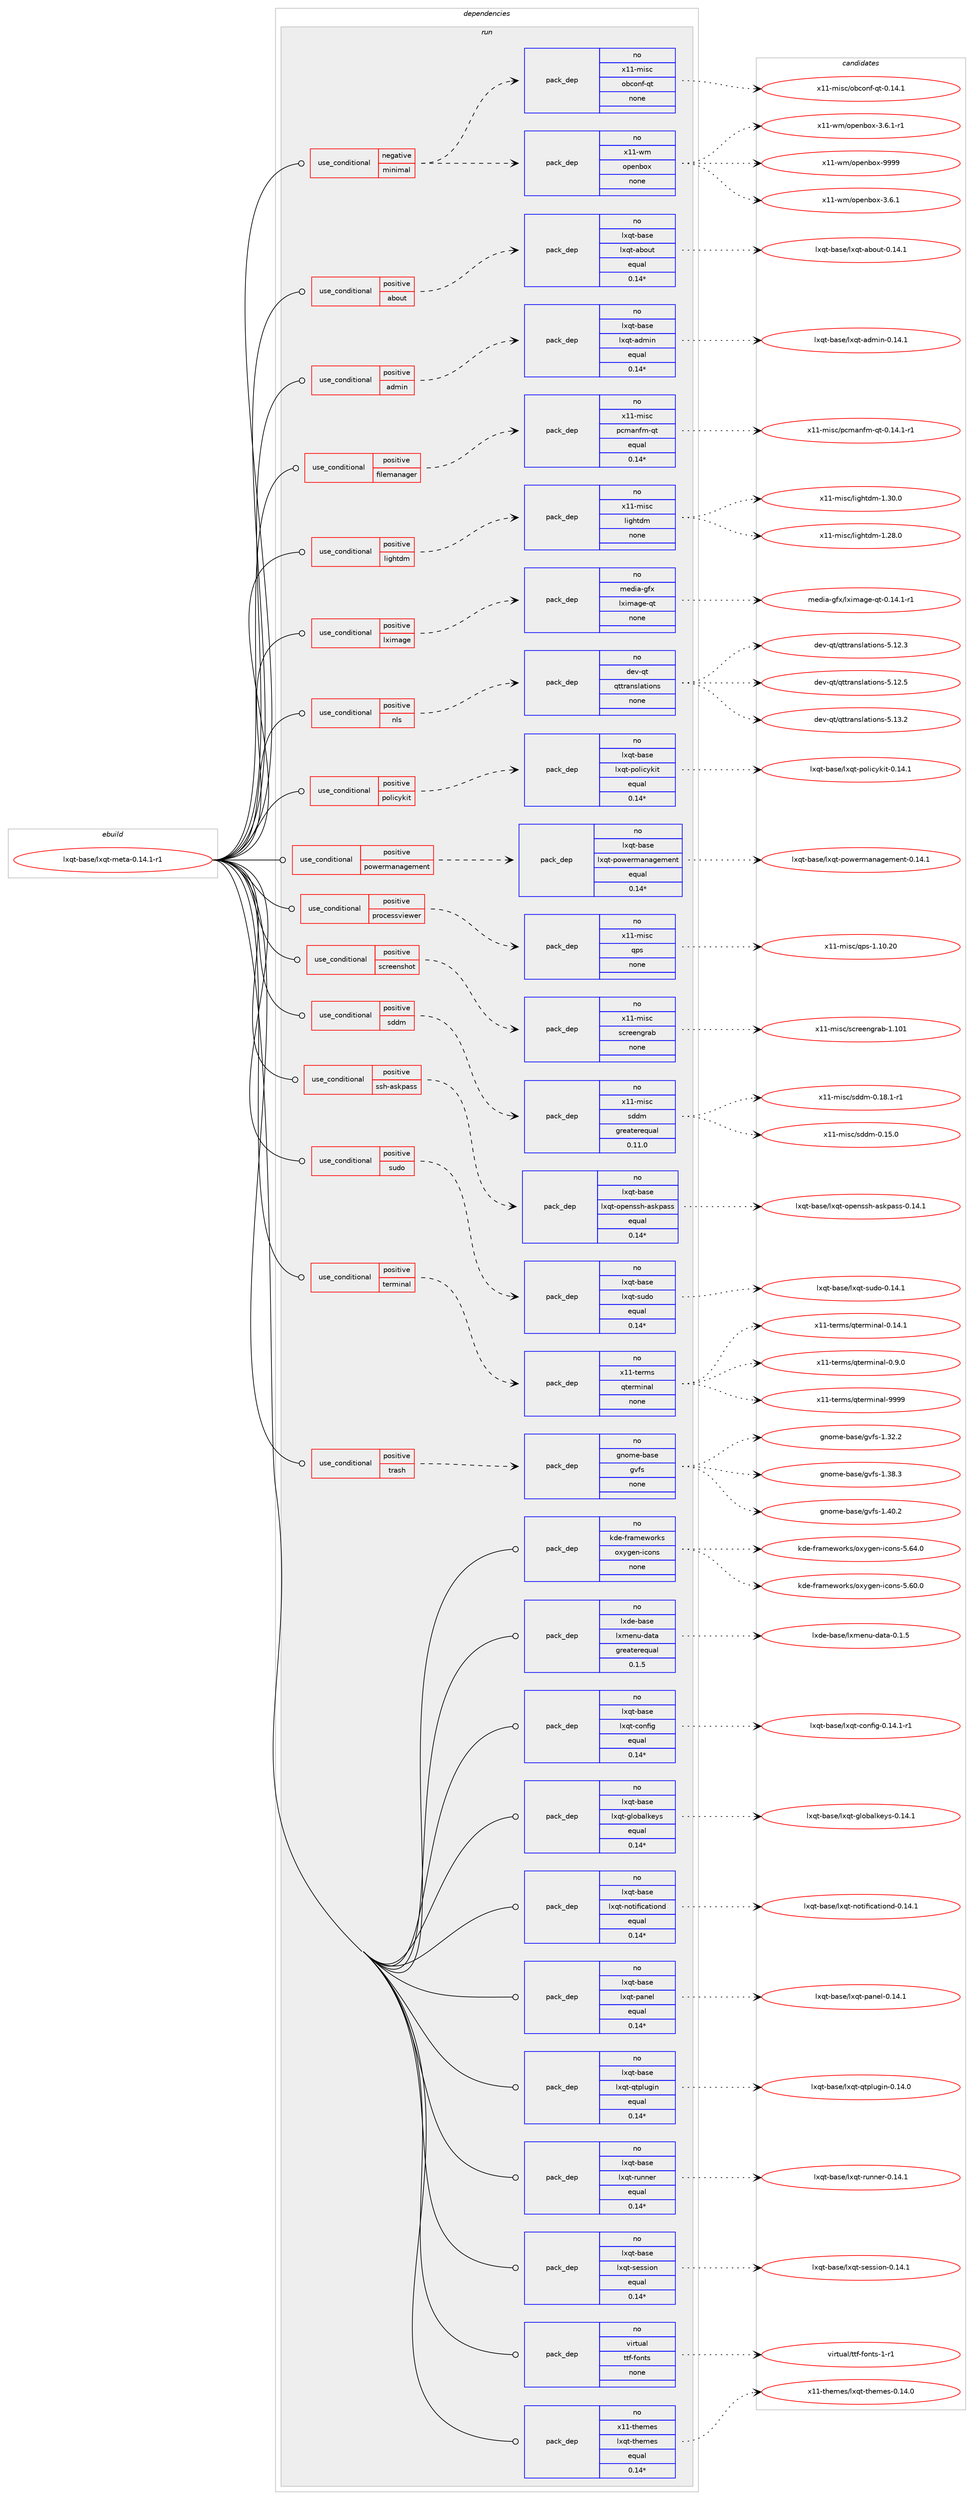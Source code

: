 digraph prolog {

# *************
# Graph options
# *************

newrank=true;
concentrate=true;
compound=true;
graph [rankdir=LR,fontname=Helvetica,fontsize=10,ranksep=1.5];#, ranksep=2.5, nodesep=0.2];
edge  [arrowhead=vee];
node  [fontname=Helvetica,fontsize=10];

# **********
# The ebuild
# **********

subgraph cluster_leftcol {
color=gray;
rank=same;
label=<<i>ebuild</i>>;
id [label="lxqt-base/lxqt-meta-0.14.1-r1", color=red, width=4, href="../lxqt-base/lxqt-meta-0.14.1-r1.svg"];
}

# ****************
# The dependencies
# ****************

subgraph cluster_midcol {
color=gray;
label=<<i>dependencies</i>>;
subgraph cluster_compile {
fillcolor="#eeeeee";
style=filled;
label=<<i>compile</i>>;
}
subgraph cluster_compileandrun {
fillcolor="#eeeeee";
style=filled;
label=<<i>compile and run</i>>;
}
subgraph cluster_run {
fillcolor="#eeeeee";
style=filled;
label=<<i>run</i>>;
subgraph cond187686 {
dependency770193 [label=<<TABLE BORDER="0" CELLBORDER="1" CELLSPACING="0" CELLPADDING="4"><TR><TD ROWSPAN="3" CELLPADDING="10">use_conditional</TD></TR><TR><TD>negative</TD></TR><TR><TD>minimal</TD></TR></TABLE>>, shape=none, color=red];
subgraph pack569188 {
dependency770194 [label=<<TABLE BORDER="0" CELLBORDER="1" CELLSPACING="0" CELLPADDING="4" WIDTH="220"><TR><TD ROWSPAN="6" CELLPADDING="30">pack_dep</TD></TR><TR><TD WIDTH="110">no</TD></TR><TR><TD>x11-wm</TD></TR><TR><TD>openbox</TD></TR><TR><TD>none</TD></TR><TR><TD></TD></TR></TABLE>>, shape=none, color=blue];
}
dependency770193:e -> dependency770194:w [weight=20,style="dashed",arrowhead="vee"];
subgraph pack569189 {
dependency770195 [label=<<TABLE BORDER="0" CELLBORDER="1" CELLSPACING="0" CELLPADDING="4" WIDTH="220"><TR><TD ROWSPAN="6" CELLPADDING="30">pack_dep</TD></TR><TR><TD WIDTH="110">no</TD></TR><TR><TD>x11-misc</TD></TR><TR><TD>obconf-qt</TD></TR><TR><TD>none</TD></TR><TR><TD></TD></TR></TABLE>>, shape=none, color=blue];
}
dependency770193:e -> dependency770195:w [weight=20,style="dashed",arrowhead="vee"];
}
id:e -> dependency770193:w [weight=20,style="solid",arrowhead="odot"];
subgraph cond187687 {
dependency770196 [label=<<TABLE BORDER="0" CELLBORDER="1" CELLSPACING="0" CELLPADDING="4"><TR><TD ROWSPAN="3" CELLPADDING="10">use_conditional</TD></TR><TR><TD>positive</TD></TR><TR><TD>about</TD></TR></TABLE>>, shape=none, color=red];
subgraph pack569190 {
dependency770197 [label=<<TABLE BORDER="0" CELLBORDER="1" CELLSPACING="0" CELLPADDING="4" WIDTH="220"><TR><TD ROWSPAN="6" CELLPADDING="30">pack_dep</TD></TR><TR><TD WIDTH="110">no</TD></TR><TR><TD>lxqt-base</TD></TR><TR><TD>lxqt-about</TD></TR><TR><TD>equal</TD></TR><TR><TD>0.14*</TD></TR></TABLE>>, shape=none, color=blue];
}
dependency770196:e -> dependency770197:w [weight=20,style="dashed",arrowhead="vee"];
}
id:e -> dependency770196:w [weight=20,style="solid",arrowhead="odot"];
subgraph cond187688 {
dependency770198 [label=<<TABLE BORDER="0" CELLBORDER="1" CELLSPACING="0" CELLPADDING="4"><TR><TD ROWSPAN="3" CELLPADDING="10">use_conditional</TD></TR><TR><TD>positive</TD></TR><TR><TD>admin</TD></TR></TABLE>>, shape=none, color=red];
subgraph pack569191 {
dependency770199 [label=<<TABLE BORDER="0" CELLBORDER="1" CELLSPACING="0" CELLPADDING="4" WIDTH="220"><TR><TD ROWSPAN="6" CELLPADDING="30">pack_dep</TD></TR><TR><TD WIDTH="110">no</TD></TR><TR><TD>lxqt-base</TD></TR><TR><TD>lxqt-admin</TD></TR><TR><TD>equal</TD></TR><TR><TD>0.14*</TD></TR></TABLE>>, shape=none, color=blue];
}
dependency770198:e -> dependency770199:w [weight=20,style="dashed",arrowhead="vee"];
}
id:e -> dependency770198:w [weight=20,style="solid",arrowhead="odot"];
subgraph cond187689 {
dependency770200 [label=<<TABLE BORDER="0" CELLBORDER="1" CELLSPACING="0" CELLPADDING="4"><TR><TD ROWSPAN="3" CELLPADDING="10">use_conditional</TD></TR><TR><TD>positive</TD></TR><TR><TD>filemanager</TD></TR></TABLE>>, shape=none, color=red];
subgraph pack569192 {
dependency770201 [label=<<TABLE BORDER="0" CELLBORDER="1" CELLSPACING="0" CELLPADDING="4" WIDTH="220"><TR><TD ROWSPAN="6" CELLPADDING="30">pack_dep</TD></TR><TR><TD WIDTH="110">no</TD></TR><TR><TD>x11-misc</TD></TR><TR><TD>pcmanfm-qt</TD></TR><TR><TD>equal</TD></TR><TR><TD>0.14*</TD></TR></TABLE>>, shape=none, color=blue];
}
dependency770200:e -> dependency770201:w [weight=20,style="dashed",arrowhead="vee"];
}
id:e -> dependency770200:w [weight=20,style="solid",arrowhead="odot"];
subgraph cond187690 {
dependency770202 [label=<<TABLE BORDER="0" CELLBORDER="1" CELLSPACING="0" CELLPADDING="4"><TR><TD ROWSPAN="3" CELLPADDING="10">use_conditional</TD></TR><TR><TD>positive</TD></TR><TR><TD>lightdm</TD></TR></TABLE>>, shape=none, color=red];
subgraph pack569193 {
dependency770203 [label=<<TABLE BORDER="0" CELLBORDER="1" CELLSPACING="0" CELLPADDING="4" WIDTH="220"><TR><TD ROWSPAN="6" CELLPADDING="30">pack_dep</TD></TR><TR><TD WIDTH="110">no</TD></TR><TR><TD>x11-misc</TD></TR><TR><TD>lightdm</TD></TR><TR><TD>none</TD></TR><TR><TD></TD></TR></TABLE>>, shape=none, color=blue];
}
dependency770202:e -> dependency770203:w [weight=20,style="dashed",arrowhead="vee"];
}
id:e -> dependency770202:w [weight=20,style="solid",arrowhead="odot"];
subgraph cond187691 {
dependency770204 [label=<<TABLE BORDER="0" CELLBORDER="1" CELLSPACING="0" CELLPADDING="4"><TR><TD ROWSPAN="3" CELLPADDING="10">use_conditional</TD></TR><TR><TD>positive</TD></TR><TR><TD>lximage</TD></TR></TABLE>>, shape=none, color=red];
subgraph pack569194 {
dependency770205 [label=<<TABLE BORDER="0" CELLBORDER="1" CELLSPACING="0" CELLPADDING="4" WIDTH="220"><TR><TD ROWSPAN="6" CELLPADDING="30">pack_dep</TD></TR><TR><TD WIDTH="110">no</TD></TR><TR><TD>media-gfx</TD></TR><TR><TD>lximage-qt</TD></TR><TR><TD>none</TD></TR><TR><TD></TD></TR></TABLE>>, shape=none, color=blue];
}
dependency770204:e -> dependency770205:w [weight=20,style="dashed",arrowhead="vee"];
}
id:e -> dependency770204:w [weight=20,style="solid",arrowhead="odot"];
subgraph cond187692 {
dependency770206 [label=<<TABLE BORDER="0" CELLBORDER="1" CELLSPACING="0" CELLPADDING="4"><TR><TD ROWSPAN="3" CELLPADDING="10">use_conditional</TD></TR><TR><TD>positive</TD></TR><TR><TD>nls</TD></TR></TABLE>>, shape=none, color=red];
subgraph pack569195 {
dependency770207 [label=<<TABLE BORDER="0" CELLBORDER="1" CELLSPACING="0" CELLPADDING="4" WIDTH="220"><TR><TD ROWSPAN="6" CELLPADDING="30">pack_dep</TD></TR><TR><TD WIDTH="110">no</TD></TR><TR><TD>dev-qt</TD></TR><TR><TD>qttranslations</TD></TR><TR><TD>none</TD></TR><TR><TD></TD></TR></TABLE>>, shape=none, color=blue];
}
dependency770206:e -> dependency770207:w [weight=20,style="dashed",arrowhead="vee"];
}
id:e -> dependency770206:w [weight=20,style="solid",arrowhead="odot"];
subgraph cond187693 {
dependency770208 [label=<<TABLE BORDER="0" CELLBORDER="1" CELLSPACING="0" CELLPADDING="4"><TR><TD ROWSPAN="3" CELLPADDING="10">use_conditional</TD></TR><TR><TD>positive</TD></TR><TR><TD>policykit</TD></TR></TABLE>>, shape=none, color=red];
subgraph pack569196 {
dependency770209 [label=<<TABLE BORDER="0" CELLBORDER="1" CELLSPACING="0" CELLPADDING="4" WIDTH="220"><TR><TD ROWSPAN="6" CELLPADDING="30">pack_dep</TD></TR><TR><TD WIDTH="110">no</TD></TR><TR><TD>lxqt-base</TD></TR><TR><TD>lxqt-policykit</TD></TR><TR><TD>equal</TD></TR><TR><TD>0.14*</TD></TR></TABLE>>, shape=none, color=blue];
}
dependency770208:e -> dependency770209:w [weight=20,style="dashed",arrowhead="vee"];
}
id:e -> dependency770208:w [weight=20,style="solid",arrowhead="odot"];
subgraph cond187694 {
dependency770210 [label=<<TABLE BORDER="0" CELLBORDER="1" CELLSPACING="0" CELLPADDING="4"><TR><TD ROWSPAN="3" CELLPADDING="10">use_conditional</TD></TR><TR><TD>positive</TD></TR><TR><TD>powermanagement</TD></TR></TABLE>>, shape=none, color=red];
subgraph pack569197 {
dependency770211 [label=<<TABLE BORDER="0" CELLBORDER="1" CELLSPACING="0" CELLPADDING="4" WIDTH="220"><TR><TD ROWSPAN="6" CELLPADDING="30">pack_dep</TD></TR><TR><TD WIDTH="110">no</TD></TR><TR><TD>lxqt-base</TD></TR><TR><TD>lxqt-powermanagement</TD></TR><TR><TD>equal</TD></TR><TR><TD>0.14*</TD></TR></TABLE>>, shape=none, color=blue];
}
dependency770210:e -> dependency770211:w [weight=20,style="dashed",arrowhead="vee"];
}
id:e -> dependency770210:w [weight=20,style="solid",arrowhead="odot"];
subgraph cond187695 {
dependency770212 [label=<<TABLE BORDER="0" CELLBORDER="1" CELLSPACING="0" CELLPADDING="4"><TR><TD ROWSPAN="3" CELLPADDING="10">use_conditional</TD></TR><TR><TD>positive</TD></TR><TR><TD>processviewer</TD></TR></TABLE>>, shape=none, color=red];
subgraph pack569198 {
dependency770213 [label=<<TABLE BORDER="0" CELLBORDER="1" CELLSPACING="0" CELLPADDING="4" WIDTH="220"><TR><TD ROWSPAN="6" CELLPADDING="30">pack_dep</TD></TR><TR><TD WIDTH="110">no</TD></TR><TR><TD>x11-misc</TD></TR><TR><TD>qps</TD></TR><TR><TD>none</TD></TR><TR><TD></TD></TR></TABLE>>, shape=none, color=blue];
}
dependency770212:e -> dependency770213:w [weight=20,style="dashed",arrowhead="vee"];
}
id:e -> dependency770212:w [weight=20,style="solid",arrowhead="odot"];
subgraph cond187696 {
dependency770214 [label=<<TABLE BORDER="0" CELLBORDER="1" CELLSPACING="0" CELLPADDING="4"><TR><TD ROWSPAN="3" CELLPADDING="10">use_conditional</TD></TR><TR><TD>positive</TD></TR><TR><TD>screenshot</TD></TR></TABLE>>, shape=none, color=red];
subgraph pack569199 {
dependency770215 [label=<<TABLE BORDER="0" CELLBORDER="1" CELLSPACING="0" CELLPADDING="4" WIDTH="220"><TR><TD ROWSPAN="6" CELLPADDING="30">pack_dep</TD></TR><TR><TD WIDTH="110">no</TD></TR><TR><TD>x11-misc</TD></TR><TR><TD>screengrab</TD></TR><TR><TD>none</TD></TR><TR><TD></TD></TR></TABLE>>, shape=none, color=blue];
}
dependency770214:e -> dependency770215:w [weight=20,style="dashed",arrowhead="vee"];
}
id:e -> dependency770214:w [weight=20,style="solid",arrowhead="odot"];
subgraph cond187697 {
dependency770216 [label=<<TABLE BORDER="0" CELLBORDER="1" CELLSPACING="0" CELLPADDING="4"><TR><TD ROWSPAN="3" CELLPADDING="10">use_conditional</TD></TR><TR><TD>positive</TD></TR><TR><TD>sddm</TD></TR></TABLE>>, shape=none, color=red];
subgraph pack569200 {
dependency770217 [label=<<TABLE BORDER="0" CELLBORDER="1" CELLSPACING="0" CELLPADDING="4" WIDTH="220"><TR><TD ROWSPAN="6" CELLPADDING="30">pack_dep</TD></TR><TR><TD WIDTH="110">no</TD></TR><TR><TD>x11-misc</TD></TR><TR><TD>sddm</TD></TR><TR><TD>greaterequal</TD></TR><TR><TD>0.11.0</TD></TR></TABLE>>, shape=none, color=blue];
}
dependency770216:e -> dependency770217:w [weight=20,style="dashed",arrowhead="vee"];
}
id:e -> dependency770216:w [weight=20,style="solid",arrowhead="odot"];
subgraph cond187698 {
dependency770218 [label=<<TABLE BORDER="0" CELLBORDER="1" CELLSPACING="0" CELLPADDING="4"><TR><TD ROWSPAN="3" CELLPADDING="10">use_conditional</TD></TR><TR><TD>positive</TD></TR><TR><TD>ssh-askpass</TD></TR></TABLE>>, shape=none, color=red];
subgraph pack569201 {
dependency770219 [label=<<TABLE BORDER="0" CELLBORDER="1" CELLSPACING="0" CELLPADDING="4" WIDTH="220"><TR><TD ROWSPAN="6" CELLPADDING="30">pack_dep</TD></TR><TR><TD WIDTH="110">no</TD></TR><TR><TD>lxqt-base</TD></TR><TR><TD>lxqt-openssh-askpass</TD></TR><TR><TD>equal</TD></TR><TR><TD>0.14*</TD></TR></TABLE>>, shape=none, color=blue];
}
dependency770218:e -> dependency770219:w [weight=20,style="dashed",arrowhead="vee"];
}
id:e -> dependency770218:w [weight=20,style="solid",arrowhead="odot"];
subgraph cond187699 {
dependency770220 [label=<<TABLE BORDER="0" CELLBORDER="1" CELLSPACING="0" CELLPADDING="4"><TR><TD ROWSPAN="3" CELLPADDING="10">use_conditional</TD></TR><TR><TD>positive</TD></TR><TR><TD>sudo</TD></TR></TABLE>>, shape=none, color=red];
subgraph pack569202 {
dependency770221 [label=<<TABLE BORDER="0" CELLBORDER="1" CELLSPACING="0" CELLPADDING="4" WIDTH="220"><TR><TD ROWSPAN="6" CELLPADDING="30">pack_dep</TD></TR><TR><TD WIDTH="110">no</TD></TR><TR><TD>lxqt-base</TD></TR><TR><TD>lxqt-sudo</TD></TR><TR><TD>equal</TD></TR><TR><TD>0.14*</TD></TR></TABLE>>, shape=none, color=blue];
}
dependency770220:e -> dependency770221:w [weight=20,style="dashed",arrowhead="vee"];
}
id:e -> dependency770220:w [weight=20,style="solid",arrowhead="odot"];
subgraph cond187700 {
dependency770222 [label=<<TABLE BORDER="0" CELLBORDER="1" CELLSPACING="0" CELLPADDING="4"><TR><TD ROWSPAN="3" CELLPADDING="10">use_conditional</TD></TR><TR><TD>positive</TD></TR><TR><TD>terminal</TD></TR></TABLE>>, shape=none, color=red];
subgraph pack569203 {
dependency770223 [label=<<TABLE BORDER="0" CELLBORDER="1" CELLSPACING="0" CELLPADDING="4" WIDTH="220"><TR><TD ROWSPAN="6" CELLPADDING="30">pack_dep</TD></TR><TR><TD WIDTH="110">no</TD></TR><TR><TD>x11-terms</TD></TR><TR><TD>qterminal</TD></TR><TR><TD>none</TD></TR><TR><TD></TD></TR></TABLE>>, shape=none, color=blue];
}
dependency770222:e -> dependency770223:w [weight=20,style="dashed",arrowhead="vee"];
}
id:e -> dependency770222:w [weight=20,style="solid",arrowhead="odot"];
subgraph cond187701 {
dependency770224 [label=<<TABLE BORDER="0" CELLBORDER="1" CELLSPACING="0" CELLPADDING="4"><TR><TD ROWSPAN="3" CELLPADDING="10">use_conditional</TD></TR><TR><TD>positive</TD></TR><TR><TD>trash</TD></TR></TABLE>>, shape=none, color=red];
subgraph pack569204 {
dependency770225 [label=<<TABLE BORDER="0" CELLBORDER="1" CELLSPACING="0" CELLPADDING="4" WIDTH="220"><TR><TD ROWSPAN="6" CELLPADDING="30">pack_dep</TD></TR><TR><TD WIDTH="110">no</TD></TR><TR><TD>gnome-base</TD></TR><TR><TD>gvfs</TD></TR><TR><TD>none</TD></TR><TR><TD></TD></TR></TABLE>>, shape=none, color=blue];
}
dependency770224:e -> dependency770225:w [weight=20,style="dashed",arrowhead="vee"];
}
id:e -> dependency770224:w [weight=20,style="solid",arrowhead="odot"];
subgraph pack569205 {
dependency770226 [label=<<TABLE BORDER="0" CELLBORDER="1" CELLSPACING="0" CELLPADDING="4" WIDTH="220"><TR><TD ROWSPAN="6" CELLPADDING="30">pack_dep</TD></TR><TR><TD WIDTH="110">no</TD></TR><TR><TD>kde-frameworks</TD></TR><TR><TD>oxygen-icons</TD></TR><TR><TD>none</TD></TR><TR><TD></TD></TR></TABLE>>, shape=none, color=blue];
}
id:e -> dependency770226:w [weight=20,style="solid",arrowhead="odot"];
subgraph pack569206 {
dependency770227 [label=<<TABLE BORDER="0" CELLBORDER="1" CELLSPACING="0" CELLPADDING="4" WIDTH="220"><TR><TD ROWSPAN="6" CELLPADDING="30">pack_dep</TD></TR><TR><TD WIDTH="110">no</TD></TR><TR><TD>lxde-base</TD></TR><TR><TD>lxmenu-data</TD></TR><TR><TD>greaterequal</TD></TR><TR><TD>0.1.5</TD></TR></TABLE>>, shape=none, color=blue];
}
id:e -> dependency770227:w [weight=20,style="solid",arrowhead="odot"];
subgraph pack569207 {
dependency770228 [label=<<TABLE BORDER="0" CELLBORDER="1" CELLSPACING="0" CELLPADDING="4" WIDTH="220"><TR><TD ROWSPAN="6" CELLPADDING="30">pack_dep</TD></TR><TR><TD WIDTH="110">no</TD></TR><TR><TD>lxqt-base</TD></TR><TR><TD>lxqt-config</TD></TR><TR><TD>equal</TD></TR><TR><TD>0.14*</TD></TR></TABLE>>, shape=none, color=blue];
}
id:e -> dependency770228:w [weight=20,style="solid",arrowhead="odot"];
subgraph pack569208 {
dependency770229 [label=<<TABLE BORDER="0" CELLBORDER="1" CELLSPACING="0" CELLPADDING="4" WIDTH="220"><TR><TD ROWSPAN="6" CELLPADDING="30">pack_dep</TD></TR><TR><TD WIDTH="110">no</TD></TR><TR><TD>lxqt-base</TD></TR><TR><TD>lxqt-globalkeys</TD></TR><TR><TD>equal</TD></TR><TR><TD>0.14*</TD></TR></TABLE>>, shape=none, color=blue];
}
id:e -> dependency770229:w [weight=20,style="solid",arrowhead="odot"];
subgraph pack569209 {
dependency770230 [label=<<TABLE BORDER="0" CELLBORDER="1" CELLSPACING="0" CELLPADDING="4" WIDTH="220"><TR><TD ROWSPAN="6" CELLPADDING="30">pack_dep</TD></TR><TR><TD WIDTH="110">no</TD></TR><TR><TD>lxqt-base</TD></TR><TR><TD>lxqt-notificationd</TD></TR><TR><TD>equal</TD></TR><TR><TD>0.14*</TD></TR></TABLE>>, shape=none, color=blue];
}
id:e -> dependency770230:w [weight=20,style="solid",arrowhead="odot"];
subgraph pack569210 {
dependency770231 [label=<<TABLE BORDER="0" CELLBORDER="1" CELLSPACING="0" CELLPADDING="4" WIDTH="220"><TR><TD ROWSPAN="6" CELLPADDING="30">pack_dep</TD></TR><TR><TD WIDTH="110">no</TD></TR><TR><TD>lxqt-base</TD></TR><TR><TD>lxqt-panel</TD></TR><TR><TD>equal</TD></TR><TR><TD>0.14*</TD></TR></TABLE>>, shape=none, color=blue];
}
id:e -> dependency770231:w [weight=20,style="solid",arrowhead="odot"];
subgraph pack569211 {
dependency770232 [label=<<TABLE BORDER="0" CELLBORDER="1" CELLSPACING="0" CELLPADDING="4" WIDTH="220"><TR><TD ROWSPAN="6" CELLPADDING="30">pack_dep</TD></TR><TR><TD WIDTH="110">no</TD></TR><TR><TD>lxqt-base</TD></TR><TR><TD>lxqt-qtplugin</TD></TR><TR><TD>equal</TD></TR><TR><TD>0.14*</TD></TR></TABLE>>, shape=none, color=blue];
}
id:e -> dependency770232:w [weight=20,style="solid",arrowhead="odot"];
subgraph pack569212 {
dependency770233 [label=<<TABLE BORDER="0" CELLBORDER="1" CELLSPACING="0" CELLPADDING="4" WIDTH="220"><TR><TD ROWSPAN="6" CELLPADDING="30">pack_dep</TD></TR><TR><TD WIDTH="110">no</TD></TR><TR><TD>lxqt-base</TD></TR><TR><TD>lxqt-runner</TD></TR><TR><TD>equal</TD></TR><TR><TD>0.14*</TD></TR></TABLE>>, shape=none, color=blue];
}
id:e -> dependency770233:w [weight=20,style="solid",arrowhead="odot"];
subgraph pack569213 {
dependency770234 [label=<<TABLE BORDER="0" CELLBORDER="1" CELLSPACING="0" CELLPADDING="4" WIDTH="220"><TR><TD ROWSPAN="6" CELLPADDING="30">pack_dep</TD></TR><TR><TD WIDTH="110">no</TD></TR><TR><TD>lxqt-base</TD></TR><TR><TD>lxqt-session</TD></TR><TR><TD>equal</TD></TR><TR><TD>0.14*</TD></TR></TABLE>>, shape=none, color=blue];
}
id:e -> dependency770234:w [weight=20,style="solid",arrowhead="odot"];
subgraph pack569214 {
dependency770235 [label=<<TABLE BORDER="0" CELLBORDER="1" CELLSPACING="0" CELLPADDING="4" WIDTH="220"><TR><TD ROWSPAN="6" CELLPADDING="30">pack_dep</TD></TR><TR><TD WIDTH="110">no</TD></TR><TR><TD>virtual</TD></TR><TR><TD>ttf-fonts</TD></TR><TR><TD>none</TD></TR><TR><TD></TD></TR></TABLE>>, shape=none, color=blue];
}
id:e -> dependency770235:w [weight=20,style="solid",arrowhead="odot"];
subgraph pack569215 {
dependency770236 [label=<<TABLE BORDER="0" CELLBORDER="1" CELLSPACING="0" CELLPADDING="4" WIDTH="220"><TR><TD ROWSPAN="6" CELLPADDING="30">pack_dep</TD></TR><TR><TD WIDTH="110">no</TD></TR><TR><TD>x11-themes</TD></TR><TR><TD>lxqt-themes</TD></TR><TR><TD>equal</TD></TR><TR><TD>0.14*</TD></TR></TABLE>>, shape=none, color=blue];
}
id:e -> dependency770236:w [weight=20,style="solid",arrowhead="odot"];
}
}

# **************
# The candidates
# **************

subgraph cluster_choices {
rank=same;
color=gray;
label=<<i>candidates</i>>;

subgraph choice569188 {
color=black;
nodesep=1;
choice1204949451191094711111210111098111120455146544649 [label="x11-wm/openbox-3.6.1", color=red, width=4,href="../x11-wm/openbox-3.6.1.svg"];
choice12049494511910947111112101110981111204551465446494511449 [label="x11-wm/openbox-3.6.1-r1", color=red, width=4,href="../x11-wm/openbox-3.6.1-r1.svg"];
choice12049494511910947111112101110981111204557575757 [label="x11-wm/openbox-9999", color=red, width=4,href="../x11-wm/openbox-9999.svg"];
dependency770194:e -> choice1204949451191094711111210111098111120455146544649:w [style=dotted,weight="100"];
dependency770194:e -> choice12049494511910947111112101110981111204551465446494511449:w [style=dotted,weight="100"];
dependency770194:e -> choice12049494511910947111112101110981111204557575757:w [style=dotted,weight="100"];
}
subgraph choice569189 {
color=black;
nodesep=1;
choice120494945109105115994711198991111101024511311645484649524649 [label="x11-misc/obconf-qt-0.14.1", color=red, width=4,href="../x11-misc/obconf-qt-0.14.1.svg"];
dependency770195:e -> choice120494945109105115994711198991111101024511311645484649524649:w [style=dotted,weight="100"];
}
subgraph choice569190 {
color=black;
nodesep=1;
choice1081201131164598971151014710812011311645979811111711645484649524649 [label="lxqt-base/lxqt-about-0.14.1", color=red, width=4,href="../lxqt-base/lxqt-about-0.14.1.svg"];
dependency770197:e -> choice1081201131164598971151014710812011311645979811111711645484649524649:w [style=dotted,weight="100"];
}
subgraph choice569191 {
color=black;
nodesep=1;
choice10812011311645989711510147108120113116459710010910511045484649524649 [label="lxqt-base/lxqt-admin-0.14.1", color=red, width=4,href="../lxqt-base/lxqt-admin-0.14.1.svg"];
dependency770199:e -> choice10812011311645989711510147108120113116459710010910511045484649524649:w [style=dotted,weight="100"];
}
subgraph choice569192 {
color=black;
nodesep=1;
choice1204949451091051159947112991099711010210945113116454846495246494511449 [label="x11-misc/pcmanfm-qt-0.14.1-r1", color=red, width=4,href="../x11-misc/pcmanfm-qt-0.14.1-r1.svg"];
dependency770201:e -> choice1204949451091051159947112991099711010210945113116454846495246494511449:w [style=dotted,weight="100"];
}
subgraph choice569193 {
color=black;
nodesep=1;
choice120494945109105115994710810510310411610010945494650564648 [label="x11-misc/lightdm-1.28.0", color=red, width=4,href="../x11-misc/lightdm-1.28.0.svg"];
choice120494945109105115994710810510310411610010945494651484648 [label="x11-misc/lightdm-1.30.0", color=red, width=4,href="../x11-misc/lightdm-1.30.0.svg"];
dependency770203:e -> choice120494945109105115994710810510310411610010945494650564648:w [style=dotted,weight="100"];
dependency770203:e -> choice120494945109105115994710810510310411610010945494651484648:w [style=dotted,weight="100"];
}
subgraph choice569194 {
color=black;
nodesep=1;
choice1091011001059745103102120471081201051099710310145113116454846495246494511449 [label="media-gfx/lximage-qt-0.14.1-r1", color=red, width=4,href="../media-gfx/lximage-qt-0.14.1-r1.svg"];
dependency770205:e -> choice1091011001059745103102120471081201051099710310145113116454846495246494511449:w [style=dotted,weight="100"];
}
subgraph choice569195 {
color=black;
nodesep=1;
choice1001011184511311647113116116114971101151089711610511111011545534649504651 [label="dev-qt/qttranslations-5.12.3", color=red, width=4,href="../dev-qt/qttranslations-5.12.3.svg"];
choice1001011184511311647113116116114971101151089711610511111011545534649504653 [label="dev-qt/qttranslations-5.12.5", color=red, width=4,href="../dev-qt/qttranslations-5.12.5.svg"];
choice1001011184511311647113116116114971101151089711610511111011545534649514650 [label="dev-qt/qttranslations-5.13.2", color=red, width=4,href="../dev-qt/qttranslations-5.13.2.svg"];
dependency770207:e -> choice1001011184511311647113116116114971101151089711610511111011545534649504651:w [style=dotted,weight="100"];
dependency770207:e -> choice1001011184511311647113116116114971101151089711610511111011545534649504653:w [style=dotted,weight="100"];
dependency770207:e -> choice1001011184511311647113116116114971101151089711610511111011545534649514650:w [style=dotted,weight="100"];
}
subgraph choice569196 {
color=black;
nodesep=1;
choice10812011311645989711510147108120113116451121111081059912110710511645484649524649 [label="lxqt-base/lxqt-policykit-0.14.1", color=red, width=4,href="../lxqt-base/lxqt-policykit-0.14.1.svg"];
dependency770209:e -> choice10812011311645989711510147108120113116451121111081059912110710511645484649524649:w [style=dotted,weight="100"];
}
subgraph choice569197 {
color=black;
nodesep=1;
choice1081201131164598971151014710812011311645112111119101114109971109710310110910111011645484649524649 [label="lxqt-base/lxqt-powermanagement-0.14.1", color=red, width=4,href="../lxqt-base/lxqt-powermanagement-0.14.1.svg"];
dependency770211:e -> choice1081201131164598971151014710812011311645112111119101114109971109710310110910111011645484649524649:w [style=dotted,weight="100"];
}
subgraph choice569198 {
color=black;
nodesep=1;
choice12049494510910511599471131121154549464948465048 [label="x11-misc/qps-1.10.20", color=red, width=4,href="../x11-misc/qps-1.10.20.svg"];
dependency770213:e -> choice12049494510910511599471131121154549464948465048:w [style=dotted,weight="100"];
}
subgraph choice569199 {
color=black;
nodesep=1;
choice1204949451091051159947115991141011011101031149798454946494849 [label="x11-misc/screengrab-1.101", color=red, width=4,href="../x11-misc/screengrab-1.101.svg"];
dependency770215:e -> choice1204949451091051159947115991141011011101031149798454946494849:w [style=dotted,weight="100"];
}
subgraph choice569200 {
color=black;
nodesep=1;
choice120494945109105115994711510010010945484649534648 [label="x11-misc/sddm-0.15.0", color=red, width=4,href="../x11-misc/sddm-0.15.0.svg"];
choice1204949451091051159947115100100109454846495646494511449 [label="x11-misc/sddm-0.18.1-r1", color=red, width=4,href="../x11-misc/sddm-0.18.1-r1.svg"];
dependency770217:e -> choice120494945109105115994711510010010945484649534648:w [style=dotted,weight="100"];
dependency770217:e -> choice1204949451091051159947115100100109454846495646494511449:w [style=dotted,weight="100"];
}
subgraph choice569201 {
color=black;
nodesep=1;
choice108120113116459897115101471081201131164511111210111011511510445971151071129711511545484649524649 [label="lxqt-base/lxqt-openssh-askpass-0.14.1", color=red, width=4,href="../lxqt-base/lxqt-openssh-askpass-0.14.1.svg"];
dependency770219:e -> choice108120113116459897115101471081201131164511111210111011511510445971151071129711511545484649524649:w [style=dotted,weight="100"];
}
subgraph choice569202 {
color=black;
nodesep=1;
choice108120113116459897115101471081201131164511511710011145484649524649 [label="lxqt-base/lxqt-sudo-0.14.1", color=red, width=4,href="../lxqt-base/lxqt-sudo-0.14.1.svg"];
dependency770221:e -> choice108120113116459897115101471081201131164511511710011145484649524649:w [style=dotted,weight="100"];
}
subgraph choice569203 {
color=black;
nodesep=1;
choice120494945116101114109115471131161011141091051109710845484649524649 [label="x11-terms/qterminal-0.14.1", color=red, width=4,href="../x11-terms/qterminal-0.14.1.svg"];
choice1204949451161011141091154711311610111410910511097108454846574648 [label="x11-terms/qterminal-0.9.0", color=red, width=4,href="../x11-terms/qterminal-0.9.0.svg"];
choice12049494511610111410911547113116101114109105110971084557575757 [label="x11-terms/qterminal-9999", color=red, width=4,href="../x11-terms/qterminal-9999.svg"];
dependency770223:e -> choice120494945116101114109115471131161011141091051109710845484649524649:w [style=dotted,weight="100"];
dependency770223:e -> choice1204949451161011141091154711311610111410910511097108454846574648:w [style=dotted,weight="100"];
dependency770223:e -> choice12049494511610111410911547113116101114109105110971084557575757:w [style=dotted,weight="100"];
}
subgraph choice569204 {
color=black;
nodesep=1;
choice1031101111091014598971151014710311810211545494651504650 [label="gnome-base/gvfs-1.32.2", color=red, width=4,href="../gnome-base/gvfs-1.32.2.svg"];
choice1031101111091014598971151014710311810211545494651564651 [label="gnome-base/gvfs-1.38.3", color=red, width=4,href="../gnome-base/gvfs-1.38.3.svg"];
choice1031101111091014598971151014710311810211545494652484650 [label="gnome-base/gvfs-1.40.2", color=red, width=4,href="../gnome-base/gvfs-1.40.2.svg"];
dependency770225:e -> choice1031101111091014598971151014710311810211545494651504650:w [style=dotted,weight="100"];
dependency770225:e -> choice1031101111091014598971151014710311810211545494651564651:w [style=dotted,weight="100"];
dependency770225:e -> choice1031101111091014598971151014710311810211545494652484650:w [style=dotted,weight="100"];
}
subgraph choice569205 {
color=black;
nodesep=1;
choice107100101451021149710910111911111410711547111120121103101110451059911111011545534654484648 [label="kde-frameworks/oxygen-icons-5.60.0", color=red, width=4,href="../kde-frameworks/oxygen-icons-5.60.0.svg"];
choice107100101451021149710910111911111410711547111120121103101110451059911111011545534654524648 [label="kde-frameworks/oxygen-icons-5.64.0", color=red, width=4,href="../kde-frameworks/oxygen-icons-5.64.0.svg"];
dependency770226:e -> choice107100101451021149710910111911111410711547111120121103101110451059911111011545534654484648:w [style=dotted,weight="100"];
dependency770226:e -> choice107100101451021149710910111911111410711547111120121103101110451059911111011545534654524648:w [style=dotted,weight="100"];
}
subgraph choice569206 {
color=black;
nodesep=1;
choice10812010010145989711510147108120109101110117451009711697454846494653 [label="lxde-base/lxmenu-data-0.1.5", color=red, width=4,href="../lxde-base/lxmenu-data-0.1.5.svg"];
dependency770227:e -> choice10812010010145989711510147108120109101110117451009711697454846494653:w [style=dotted,weight="100"];
}
subgraph choice569207 {
color=black;
nodesep=1;
choice108120113116459897115101471081201131164599111110102105103454846495246494511449 [label="lxqt-base/lxqt-config-0.14.1-r1", color=red, width=4,href="../lxqt-base/lxqt-config-0.14.1-r1.svg"];
dependency770228:e -> choice108120113116459897115101471081201131164599111110102105103454846495246494511449:w [style=dotted,weight="100"];
}
subgraph choice569208 {
color=black;
nodesep=1;
choice1081201131164598971151014710812011311645103108111989710810710112111545484649524649 [label="lxqt-base/lxqt-globalkeys-0.14.1", color=red, width=4,href="../lxqt-base/lxqt-globalkeys-0.14.1.svg"];
dependency770229:e -> choice1081201131164598971151014710812011311645103108111989710810710112111545484649524649:w [style=dotted,weight="100"];
}
subgraph choice569209 {
color=black;
nodesep=1;
choice1081201131164598971151014710812011311645110111116105102105999711610511111010045484649524649 [label="lxqt-base/lxqt-notificationd-0.14.1", color=red, width=4,href="../lxqt-base/lxqt-notificationd-0.14.1.svg"];
dependency770230:e -> choice1081201131164598971151014710812011311645110111116105102105999711610511111010045484649524649:w [style=dotted,weight="100"];
}
subgraph choice569210 {
color=black;
nodesep=1;
choice10812011311645989711510147108120113116451129711010110845484649524649 [label="lxqt-base/lxqt-panel-0.14.1", color=red, width=4,href="../lxqt-base/lxqt-panel-0.14.1.svg"];
dependency770231:e -> choice10812011311645989711510147108120113116451129711010110845484649524649:w [style=dotted,weight="100"];
}
subgraph choice569211 {
color=black;
nodesep=1;
choice108120113116459897115101471081201131164511311611210811710310511045484649524648 [label="lxqt-base/lxqt-qtplugin-0.14.0", color=red, width=4,href="../lxqt-base/lxqt-qtplugin-0.14.0.svg"];
dependency770232:e -> choice108120113116459897115101471081201131164511311611210811710310511045484649524648:w [style=dotted,weight="100"];
}
subgraph choice569212 {
color=black;
nodesep=1;
choice108120113116459897115101471081201131164511411711011010111445484649524649 [label="lxqt-base/lxqt-runner-0.14.1", color=red, width=4,href="../lxqt-base/lxqt-runner-0.14.1.svg"];
dependency770233:e -> choice108120113116459897115101471081201131164511411711011010111445484649524649:w [style=dotted,weight="100"];
}
subgraph choice569213 {
color=black;
nodesep=1;
choice108120113116459897115101471081201131164511510111511510511111045484649524649 [label="lxqt-base/lxqt-session-0.14.1", color=red, width=4,href="../lxqt-base/lxqt-session-0.14.1.svg"];
dependency770234:e -> choice108120113116459897115101471081201131164511510111511510511111045484649524649:w [style=dotted,weight="100"];
}
subgraph choice569214 {
color=black;
nodesep=1;
choice11810511411611797108471161161024510211111011611545494511449 [label="virtual/ttf-fonts-1-r1", color=red, width=4,href="../virtual/ttf-fonts-1-r1.svg"];
dependency770235:e -> choice11810511411611797108471161161024510211111011611545494511449:w [style=dotted,weight="100"];
}
subgraph choice569215 {
color=black;
nodesep=1;
choice120494945116104101109101115471081201131164511610410110910111545484649524648 [label="x11-themes/lxqt-themes-0.14.0", color=red, width=4,href="../x11-themes/lxqt-themes-0.14.0.svg"];
dependency770236:e -> choice120494945116104101109101115471081201131164511610410110910111545484649524648:w [style=dotted,weight="100"];
}
}

}
